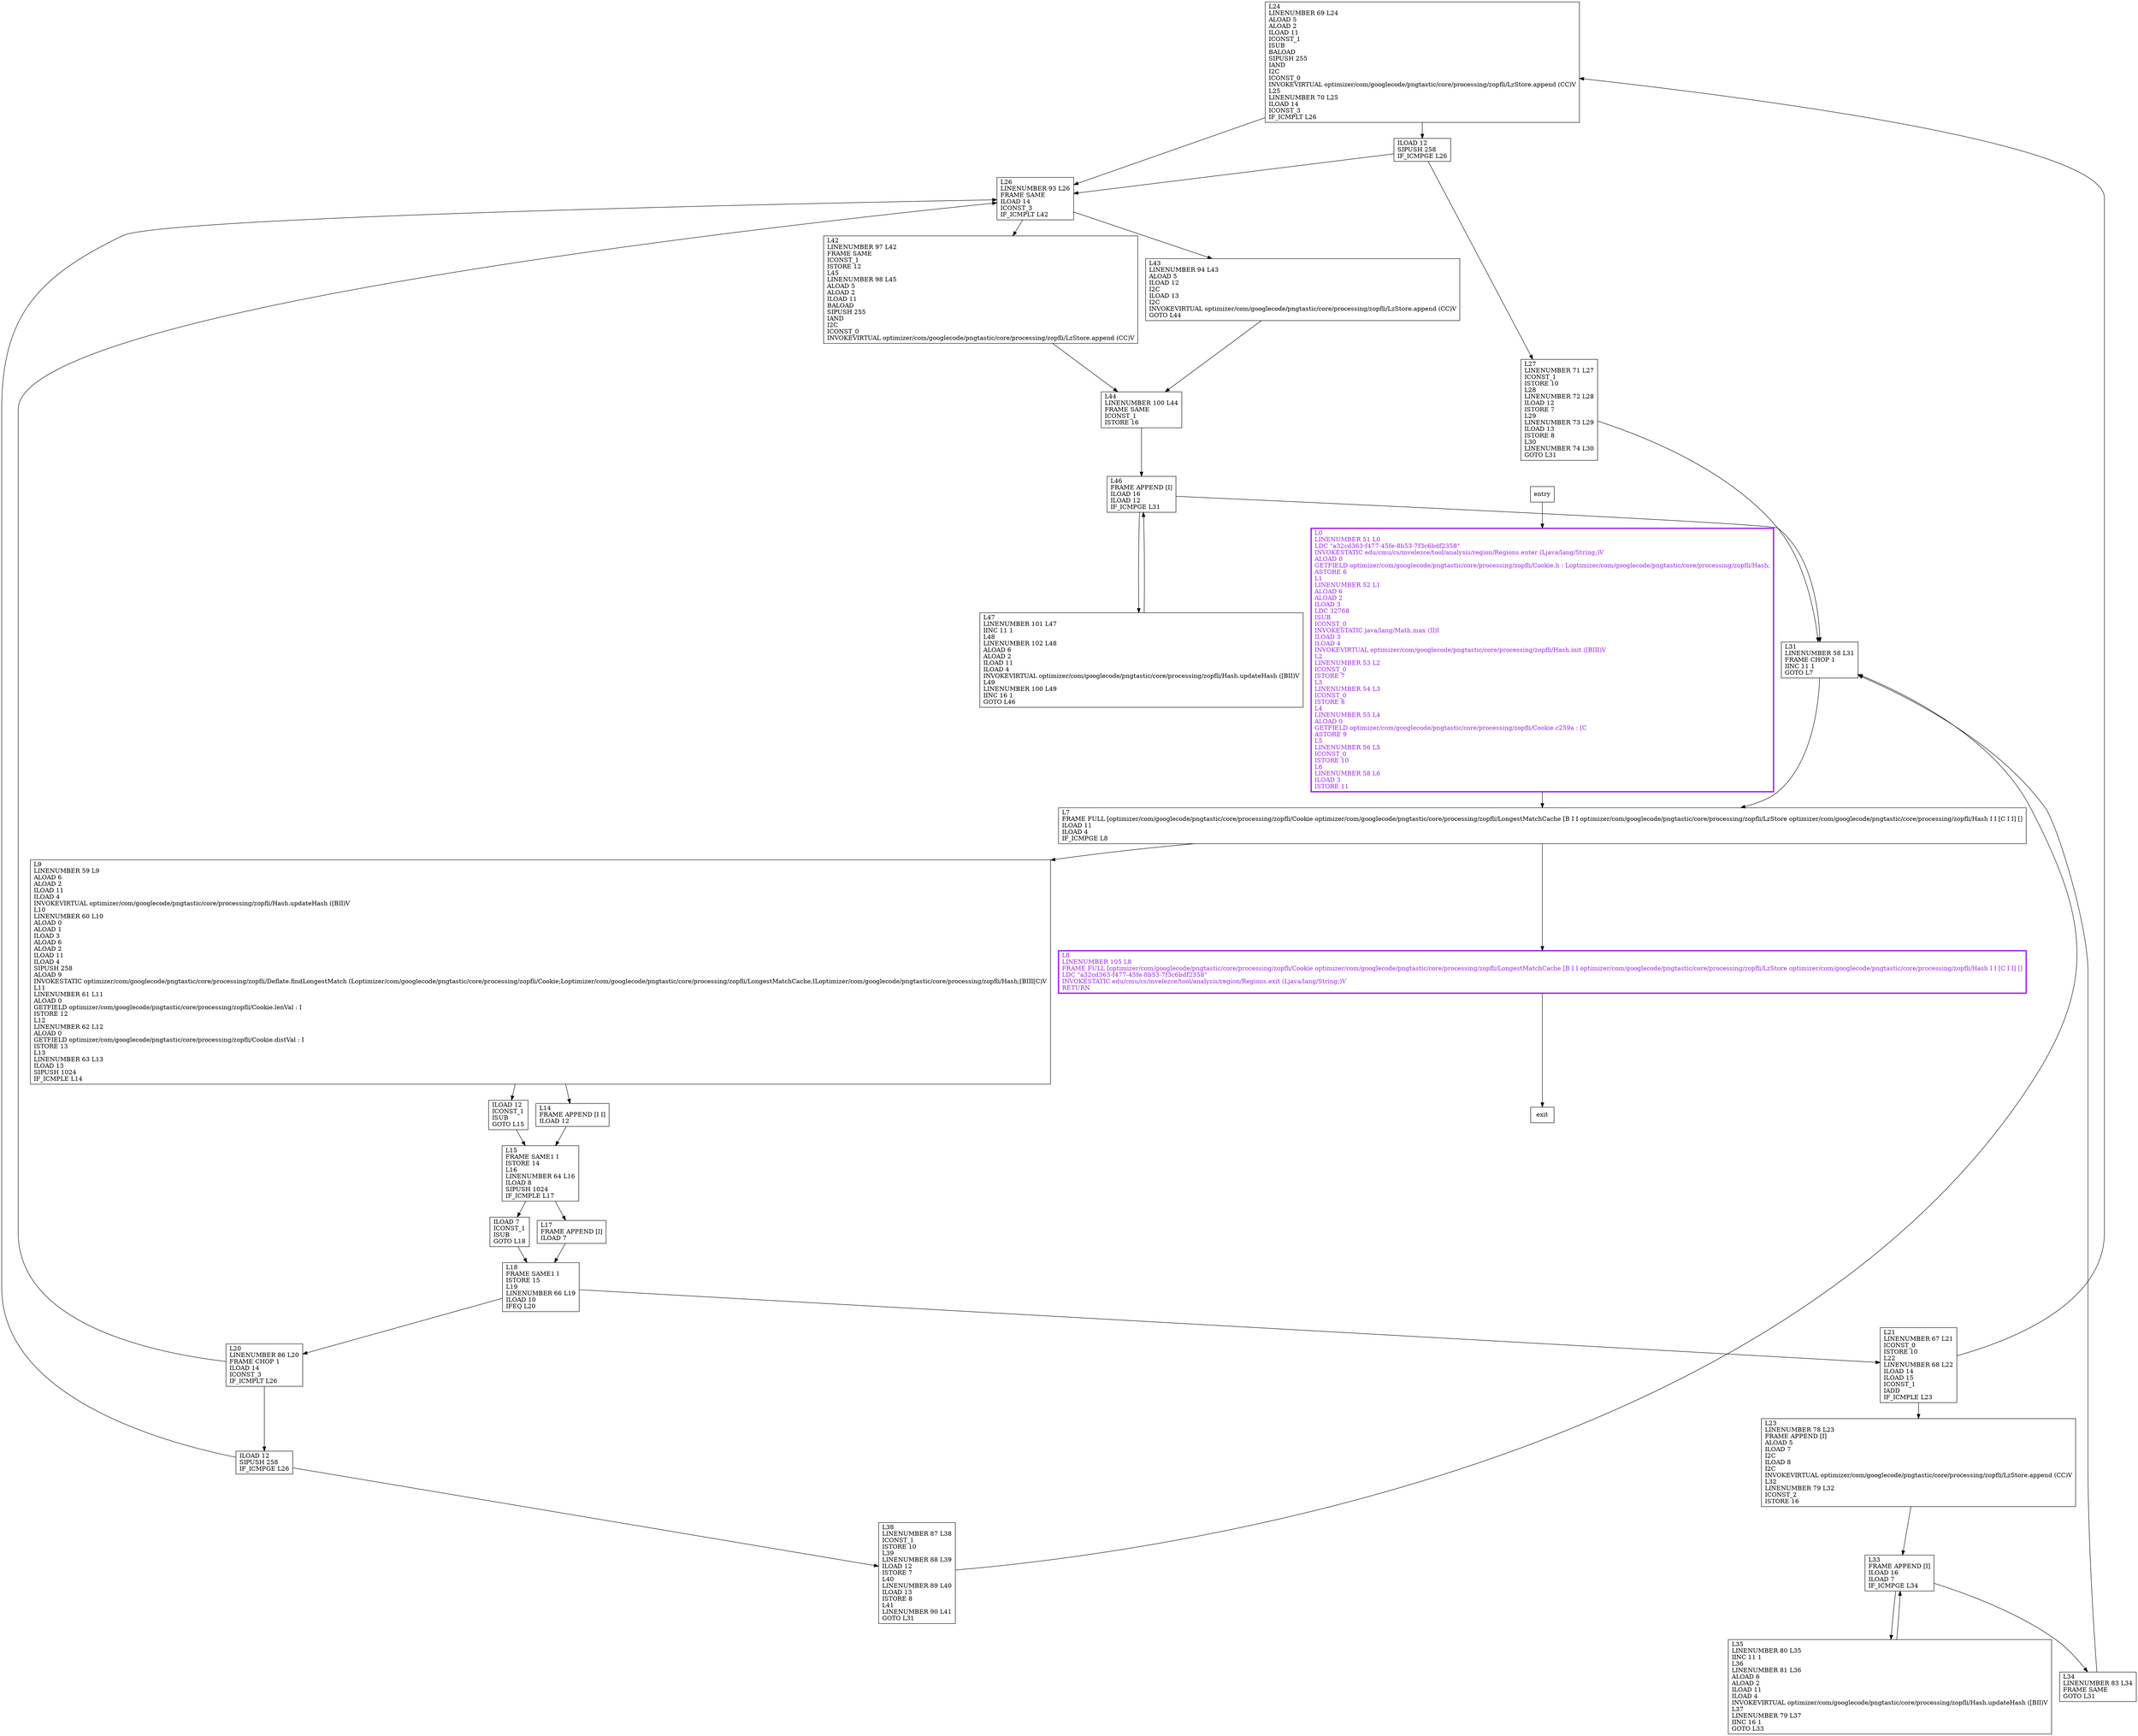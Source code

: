 digraph greedy {
node [shape=record];
945747249 [label="L24\lLINENUMBER 69 L24\lALOAD 5\lALOAD 2\lILOAD 11\lICONST_1\lISUB\lBALOAD\lSIPUSH 255\lIAND\lI2C\lICONST_0\lINVOKEVIRTUAL optimizer/com/googlecode/pngtastic/core/processing/zopfli/LzStore.append (CC)V\lL25\lLINENUMBER 70 L25\lILOAD 14\lICONST_3\lIF_ICMPLT L26\l"];
851033362 [label="ILOAD 7\lICONST_1\lISUB\lGOTO L18\l"];
1019009267 [label="L31\lLINENUMBER 58 L31\lFRAME CHOP 1\lIINC 11 1\lGOTO L7\l"];
1035357140 [label="L0\lLINENUMBER 51 L0\lLDC \"a32cd363-f477-45fe-8b53-7f3c6bdf2358\"\lINVOKESTATIC edu/cmu/cs/mvelezce/tool/analysis/region/Regions.enter (Ljava/lang/String;)V\lALOAD 0\lGETFIELD optimizer/com/googlecode/pngtastic/core/processing/zopfli/Cookie.h : Loptimizer/com/googlecode/pngtastic/core/processing/zopfli/Hash;\lASTORE 6\lL1\lLINENUMBER 52 L1\lALOAD 6\lALOAD 2\lILOAD 3\lLDC 32768\lISUB\lICONST_0\lINVOKESTATIC java/lang/Math.max (II)I\lILOAD 3\lILOAD 4\lINVOKEVIRTUAL optimizer/com/googlecode/pngtastic/core/processing/zopfli/Hash.init ([BIII)V\lL2\lLINENUMBER 53 L2\lICONST_0\lISTORE 7\lL3\lLINENUMBER 54 L3\lICONST_0\lISTORE 8\lL4\lLINENUMBER 55 L4\lALOAD 0\lGETFIELD optimizer/com/googlecode/pngtastic/core/processing/zopfli/Cookie.c259a : [C\lASTORE 9\lL5\lLINENUMBER 56 L5\lICONST_0\lISTORE 10\lL6\lLINENUMBER 58 L6\lILOAD 3\lISTORE 11\l"];
935520971 [label="L15\lFRAME SAME1 I\lISTORE 14\lL16\lLINENUMBER 64 L16\lILOAD 8\lSIPUSH 1024\lIF_ICMPLE L17\l"];
36707189 [label="ILOAD 12\lSIPUSH 258\lIF_ICMPGE L26\l"];
36883680 [label="L17\lFRAME APPEND [I]\lILOAD 7\l"];
2126664214 [label="L43\lLINENUMBER 94 L43\lALOAD 5\lILOAD 12\lI2C\lILOAD 13\lI2C\lINVOKEVIRTUAL optimizer/com/googlecode/pngtastic/core/processing/zopfli/LzStore.append (CC)V\lGOTO L44\l"];
2143700452 [label="L26\lLINENUMBER 93 L26\lFRAME SAME\lILOAD 14\lICONST_3\lIF_ICMPLT L42\l"];
1227903899 [label="L7\lFRAME FULL [optimizer/com/googlecode/pngtastic/core/processing/zopfli/Cookie optimizer/com/googlecode/pngtastic/core/processing/zopfli/LongestMatchCache [B I I optimizer/com/googlecode/pngtastic/core/processing/zopfli/LzStore optimizer/com/googlecode/pngtastic/core/processing/zopfli/Hash I I [C I I] []\lILOAD 11\lILOAD 4\lIF_ICMPGE L8\l"];
1466717494 [label="L9\lLINENUMBER 59 L9\lALOAD 6\lALOAD 2\lILOAD 11\lILOAD 4\lINVOKEVIRTUAL optimizer/com/googlecode/pngtastic/core/processing/zopfli/Hash.updateHash ([BII)V\lL10\lLINENUMBER 60 L10\lALOAD 0\lALOAD 1\lILOAD 3\lALOAD 6\lALOAD 2\lILOAD 11\lILOAD 4\lSIPUSH 258\lALOAD 9\lINVOKESTATIC optimizer/com/googlecode/pngtastic/core/processing/zopfli/Deflate.findLongestMatch (Loptimizer/com/googlecode/pngtastic/core/processing/zopfli/Cookie;Loptimizer/com/googlecode/pngtastic/core/processing/zopfli/LongestMatchCache;ILoptimizer/com/googlecode/pngtastic/core/processing/zopfli/Hash;[BIII[C)V\lL11\lLINENUMBER 61 L11\lALOAD 0\lGETFIELD optimizer/com/googlecode/pngtastic/core/processing/zopfli/Cookie.lenVal : I\lISTORE 12\lL12\lLINENUMBER 62 L12\lALOAD 0\lGETFIELD optimizer/com/googlecode/pngtastic/core/processing/zopfli/Cookie.distVal : I\lISTORE 13\lL13\lLINENUMBER 63 L13\lILOAD 13\lSIPUSH 1024\lIF_ICMPLE L14\l"];
630122462 [label="L46\lFRAME APPEND [I]\lILOAD 16\lILOAD 12\lIF_ICMPGE L31\l"];
161672347 [label="L35\lLINENUMBER 80 L35\lIINC 11 1\lL36\lLINENUMBER 81 L36\lALOAD 6\lALOAD 2\lILOAD 11\lILOAD 4\lINVOKEVIRTUAL optimizer/com/googlecode/pngtastic/core/processing/zopfli/Hash.updateHash ([BII)V\lL37\lLINENUMBER 79 L37\lIINC 16 1\lGOTO L33\l"];
1519100796 [label="ILOAD 12\lICONST_1\lISUB\lGOTO L15\l"];
1905804261 [label="L34\lLINENUMBER 83 L34\lFRAME SAME\lGOTO L31\l"];
362432678 [label="L20\lLINENUMBER 86 L20\lFRAME CHOP 1\lILOAD 14\lICONST_3\lIF_ICMPLT L26\l"];
22790969 [label="L21\lLINENUMBER 67 L21\lICONST_0\lISTORE 10\lL22\lLINENUMBER 68 L22\lILOAD 14\lILOAD 15\lICONST_1\lIADD\lIF_ICMPLE L23\l"];
794563378 [label="L42\lLINENUMBER 97 L42\lFRAME SAME\lICONST_1\lISTORE 12\lL45\lLINENUMBER 98 L45\lALOAD 5\lALOAD 2\lILOAD 11\lBALOAD\lSIPUSH 255\lIAND\lI2C\lICONST_0\lINVOKEVIRTUAL optimizer/com/googlecode/pngtastic/core/processing/zopfli/LzStore.append (CC)V\l"];
1787083839 [label="L47\lLINENUMBER 101 L47\lIINC 11 1\lL48\lLINENUMBER 102 L48\lALOAD 6\lALOAD 2\lILOAD 11\lILOAD 4\lINVOKEVIRTUAL optimizer/com/googlecode/pngtastic/core/processing/zopfli/Hash.updateHash ([BII)V\lL49\lLINENUMBER 100 L49\lIINC 16 1\lGOTO L46\l"];
1929661663 [label="L27\lLINENUMBER 71 L27\lICONST_1\lISTORE 10\lL28\lLINENUMBER 72 L28\lILOAD 12\lISTORE 7\lL29\lLINENUMBER 73 L29\lILOAD 13\lISTORE 8\lL30\lLINENUMBER 74 L30\lGOTO L31\l"];
542839598 [label="ILOAD 12\lSIPUSH 258\lIF_ICMPGE L26\l"];
1477520324 [label="L33\lFRAME APPEND [I]\lILOAD 16\lILOAD 7\lIF_ICMPGE L34\l"];
1441577726 [label="L14\lFRAME APPEND [I I]\lILOAD 12\l"];
822409149 [label="L38\lLINENUMBER 87 L38\lICONST_1\lISTORE 10\lL39\lLINENUMBER 88 L39\lILOAD 12\lISTORE 7\lL40\lLINENUMBER 89 L40\lILOAD 13\lISTORE 8\lL41\lLINENUMBER 90 L41\lGOTO L31\l"];
2121645869 [label="L23\lLINENUMBER 78 L23\lFRAME APPEND [I]\lALOAD 5\lILOAD 7\lI2C\lILOAD 8\lI2C\lINVOKEVIRTUAL optimizer/com/googlecode/pngtastic/core/processing/zopfli/LzStore.append (CC)V\lL32\lLINENUMBER 79 L32\lICONST_2\lISTORE 16\l"];
892237946 [label="L18\lFRAME SAME1 I\lISTORE 15\lL19\lLINENUMBER 66 L19\lILOAD 10\lIFEQ L20\l"];
2091586824 [label="L44\lLINENUMBER 100 L44\lFRAME SAME\lICONST_1\lISTORE 16\l"];
1846568576 [label="L8\lLINENUMBER 105 L8\lFRAME FULL [optimizer/com/googlecode/pngtastic/core/processing/zopfli/Cookie optimizer/com/googlecode/pngtastic/core/processing/zopfli/LongestMatchCache [B I I optimizer/com/googlecode/pngtastic/core/processing/zopfli/LzStore optimizer/com/googlecode/pngtastic/core/processing/zopfli/Hash I I [C I I] []\lLDC \"a32cd363-f477-45fe-8b53-7f3c6bdf2358\"\lINVOKESTATIC edu/cmu/cs/mvelezce/tool/analysis/region/Regions.exit (Ljava/lang/String;)V\lRETURN\l"];
entry;
exit;
945747249 -> 542839598;
945747249 -> 2143700452;
851033362 -> 892237946;
1019009267 -> 1227903899;
1035357140 -> 1227903899;
935520971 -> 851033362;
935520971 -> 36883680;
36707189 -> 822409149;
36707189 -> 2143700452;
36883680 -> 892237946;
2126664214 -> 2091586824;
2143700452 -> 2126664214;
2143700452 -> 794563378;
1227903899 -> 1846568576;
1227903899 -> 1466717494;
1466717494 -> 1519100796;
1466717494 -> 1441577726;
630122462 -> 1019009267;
630122462 -> 1787083839;
161672347 -> 1477520324;
1519100796 -> 935520971;
1905804261 -> 1019009267;
362432678 -> 36707189;
362432678 -> 2143700452;
22790969 -> 945747249;
22790969 -> 2121645869;
794563378 -> 2091586824;
1787083839 -> 630122462;
1929661663 -> 1019009267;
entry -> 1035357140;
542839598 -> 2143700452;
542839598 -> 1929661663;
1477520324 -> 1905804261;
1477520324 -> 161672347;
1441577726 -> 935520971;
822409149 -> 1019009267;
2121645869 -> 1477520324;
892237946 -> 362432678;
892237946 -> 22790969;
2091586824 -> 630122462;
1846568576 -> exit;
1035357140[fontcolor="purple", penwidth=3, color="purple"];
1846568576[fontcolor="purple", penwidth=3, color="purple"];
}
